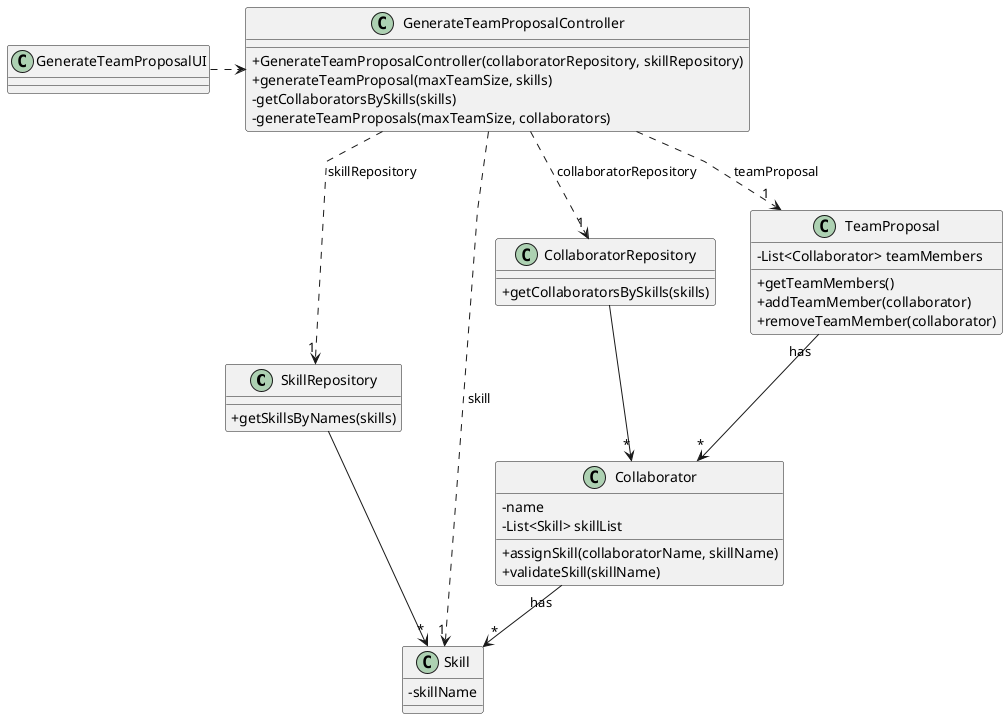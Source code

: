 @startuml
'skinparam monochrome true
skinparam packageStyle rectangle
skinparam shadowing false
skinparam linetype polyline
'skinparam linetype orto

skinparam classAttributeIconSize 0

class SkillRepository {
    + getSkillsByNames(skills)
}

class GenerateTeamProposalController {
    + GenerateTeamProposalController(collaboratorRepository, skillRepository)
    + generateTeamProposal(maxTeamSize, skills)
    - getCollaboratorsBySkills(skills)
    - generateTeamProposals(maxTeamSize, collaborators)
}

class GenerateTeamProposalUI {
}

class CollaboratorRepository {
    + getCollaboratorsBySkills(skills)
}

class Collaborator {
    -name
    -List<Skill> skillList
    + assignSkill(collaboratorName, skillName)
    +validateSkill(skillName)
    }

class Skill {
    -skillName
    }

class TeamProposal {
    -List<Collaborator> teamMembers
    + getTeamMembers()
    + addTeamMember(collaborator)
    + removeTeamMember(collaborator)
}

GenerateTeamProposalUI .> GenerateTeamProposalController

GenerateTeamProposalController ..> "1" Skill : skill
GenerateTeamProposalController ..> "1" CollaboratorRepository : collaboratorRepository
CollaboratorRepository --> "*" Collaborator
GenerateTeamProposalController ..> "1" SkillRepository : skillRepository

GenerateTeamProposalController ..> "1" TeamProposal : teamProposal
TeamProposal "has"--> "*" Collaborator
Collaborator "has"--> "*" Skill

SkillRepository --> "*" Skill

@enduml